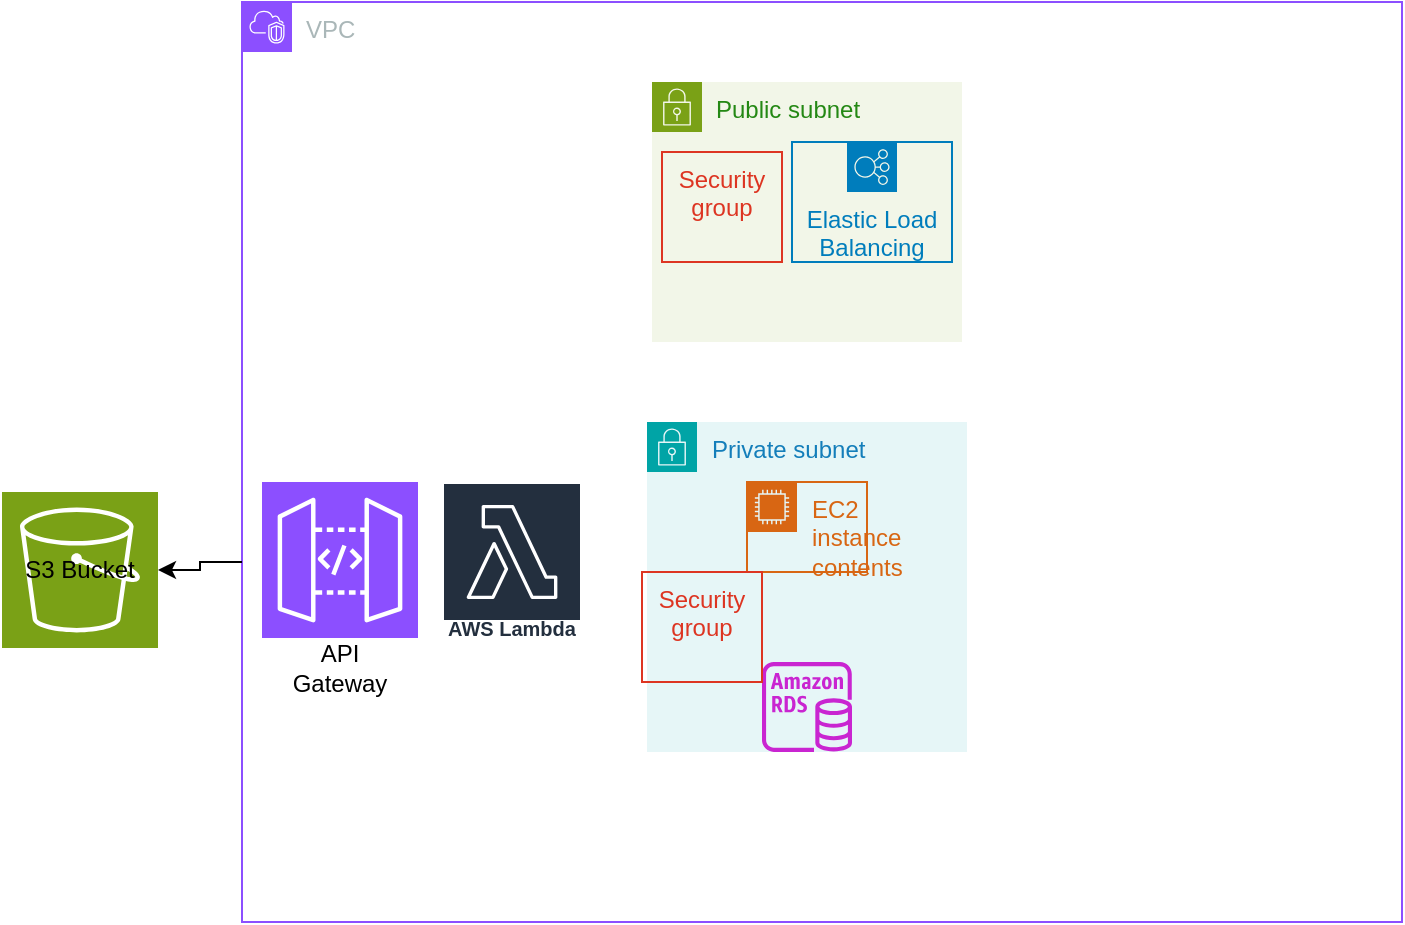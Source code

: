 <mxfile version="24.8.8">
  <diagram name="Page-1" id="ETWzTAdzXR2MKcwYYJfm">
    <mxGraphModel dx="1434" dy="784" grid="1" gridSize="10" guides="1" tooltips="1" connect="1" arrows="1" fold="1" page="1" pageScale="1" pageWidth="850" pageHeight="1100" math="0" shadow="0">
      <root>
        <mxCell id="0" />
        <mxCell id="1" parent="0" />
        <mxCell id="84OO69PC0VUOmy7peTBh-3" value="VPC" style="points=[[0,0],[0.25,0],[0.5,0],[0.75,0],[1,0],[1,0.25],[1,0.5],[1,0.75],[1,1],[0.75,1],[0.5,1],[0.25,1],[0,1],[0,0.75],[0,0.5],[0,0.25]];outlineConnect=0;gradientColor=none;html=1;whiteSpace=wrap;fontSize=12;fontStyle=0;container=1;pointerEvents=0;collapsible=0;recursiveResize=0;shape=mxgraph.aws4.group;grIcon=mxgraph.aws4.group_vpc2;strokeColor=#8C4FFF;fillColor=none;verticalAlign=top;align=left;spacingLeft=30;fontColor=#AAB7B8;dashed=0;" vertex="1" parent="1">
          <mxGeometry x="150" y="160" width="580" height="460" as="geometry" />
        </mxCell>
        <mxCell id="84OO69PC0VUOmy7peTBh-6" value="Public subnet" style="points=[[0,0],[0.25,0],[0.5,0],[0.75,0],[1,0],[1,0.25],[1,0.5],[1,0.75],[1,1],[0.75,1],[0.5,1],[0.25,1],[0,1],[0,0.75],[0,0.5],[0,0.25]];outlineConnect=0;gradientColor=none;html=1;whiteSpace=wrap;fontSize=12;fontStyle=0;container=1;pointerEvents=0;collapsible=0;recursiveResize=0;shape=mxgraph.aws4.group;grIcon=mxgraph.aws4.group_security_group;grStroke=0;strokeColor=#7AA116;fillColor=#F2F6E8;verticalAlign=top;align=left;spacingLeft=30;fontColor=#248814;dashed=0;" vertex="1" parent="84OO69PC0VUOmy7peTBh-3">
          <mxGeometry x="205" y="40" width="155" height="130" as="geometry" />
        </mxCell>
        <mxCell id="84OO69PC0VUOmy7peTBh-8" value="Elastic Load Balancing" style="sketch=0;outlineConnect=0;gradientColor=none;html=1;whiteSpace=wrap;fontSize=12;fontStyle=0;shape=mxgraph.aws4.groupCenter;grIcon=mxgraph.aws4.group_elastic_load_balancing;grStroke=1;strokeColor=#007DBC;fillColor=none;verticalAlign=top;align=center;fontColor=#007DBC;dashed=0;spacingTop=25;" vertex="1" parent="84OO69PC0VUOmy7peTBh-6">
          <mxGeometry x="70" y="30" width="80" height="60" as="geometry" />
        </mxCell>
        <mxCell id="84OO69PC0VUOmy7peTBh-7" value="Private subnet" style="points=[[0,0],[0.25,0],[0.5,0],[0.75,0],[1,0],[1,0.25],[1,0.5],[1,0.75],[1,1],[0.75,1],[0.5,1],[0.25,1],[0,1],[0,0.75],[0,0.5],[0,0.25]];outlineConnect=0;gradientColor=none;html=1;whiteSpace=wrap;fontSize=12;fontStyle=0;container=1;pointerEvents=0;collapsible=0;recursiveResize=0;shape=mxgraph.aws4.group;grIcon=mxgraph.aws4.group_security_group;grStroke=0;strokeColor=#00A4A6;fillColor=#E6F6F7;verticalAlign=top;align=left;spacingLeft=30;fontColor=#147EBA;dashed=0;" vertex="1" parent="84OO69PC0VUOmy7peTBh-3">
          <mxGeometry x="202.5" y="210" width="160" height="165" as="geometry" />
        </mxCell>
        <mxCell id="84OO69PC0VUOmy7peTBh-9" value="EC2 instance contents" style="points=[[0,0],[0.25,0],[0.5,0],[0.75,0],[1,0],[1,0.25],[1,0.5],[1,0.75],[1,1],[0.75,1],[0.5,1],[0.25,1],[0,1],[0,0.75],[0,0.5],[0,0.25]];outlineConnect=0;gradientColor=none;html=1;whiteSpace=wrap;fontSize=12;fontStyle=0;container=1;pointerEvents=0;collapsible=0;recursiveResize=0;shape=mxgraph.aws4.group;grIcon=mxgraph.aws4.group_ec2_instance_contents;strokeColor=#D86613;fillColor=none;verticalAlign=top;align=left;spacingLeft=30;fontColor=#D86613;dashed=0;" vertex="1" parent="84OO69PC0VUOmy7peTBh-7">
          <mxGeometry x="50" y="30" width="60" height="45" as="geometry" />
        </mxCell>
        <mxCell id="84OO69PC0VUOmy7peTBh-10" value="" style="sketch=0;outlineConnect=0;fontColor=#232F3E;gradientColor=none;fillColor=#C925D1;strokeColor=none;dashed=0;verticalLabelPosition=bottom;verticalAlign=top;align=center;html=1;fontSize=12;fontStyle=0;aspect=fixed;pointerEvents=1;shape=mxgraph.aws4.rds_instance;" vertex="1" parent="84OO69PC0VUOmy7peTBh-7">
          <mxGeometry x="57.5" y="120" width="45" height="45" as="geometry" />
        </mxCell>
        <mxCell id="84OO69PC0VUOmy7peTBh-22" value="Security group" style="fillColor=none;strokeColor=#DD3522;verticalAlign=top;fontStyle=0;fontColor=#DD3522;whiteSpace=wrap;html=1;" vertex="1" parent="84OO69PC0VUOmy7peTBh-7">
          <mxGeometry x="-2.5" y="75" width="60" height="55" as="geometry" />
        </mxCell>
        <mxCell id="84OO69PC0VUOmy7peTBh-14" value="AWS Lambda" style="sketch=0;outlineConnect=0;fontColor=#232F3E;gradientColor=none;strokeColor=#ffffff;fillColor=#232F3E;dashed=0;verticalLabelPosition=middle;verticalAlign=bottom;align=center;html=1;whiteSpace=wrap;fontSize=10;fontStyle=1;spacing=3;shape=mxgraph.aws4.productIcon;prIcon=mxgraph.aws4.lambda;" vertex="1" parent="84OO69PC0VUOmy7peTBh-3">
          <mxGeometry x="100" y="240" width="70" height="83" as="geometry" />
        </mxCell>
        <mxCell id="84OO69PC0VUOmy7peTBh-15" value="" style="sketch=0;points=[[0,0,0],[0.25,0,0],[0.5,0,0],[0.75,0,0],[1,0,0],[0,1,0],[0.25,1,0],[0.5,1,0],[0.75,1,0],[1,1,0],[0,0.25,0],[0,0.5,0],[0,0.75,0],[1,0.25,0],[1,0.5,0],[1,0.75,0]];outlineConnect=0;fontColor=#232F3E;fillColor=#8C4FFF;strokeColor=#ffffff;dashed=0;verticalLabelPosition=bottom;verticalAlign=top;align=center;html=1;fontSize=12;fontStyle=0;aspect=fixed;shape=mxgraph.aws4.resourceIcon;resIcon=mxgraph.aws4.api_gateway;" vertex="1" parent="84OO69PC0VUOmy7peTBh-3">
          <mxGeometry x="10" y="240" width="78" height="78" as="geometry" />
        </mxCell>
        <mxCell id="84OO69PC0VUOmy7peTBh-16" value="API Gateway" style="text;html=1;align=center;verticalAlign=middle;whiteSpace=wrap;rounded=0;" vertex="1" parent="84OO69PC0VUOmy7peTBh-3">
          <mxGeometry x="19" y="318" width="60" height="30" as="geometry" />
        </mxCell>
        <mxCell id="84OO69PC0VUOmy7peTBh-17" value="Security group" style="fillColor=none;strokeColor=#DD3522;verticalAlign=top;fontStyle=0;fontColor=#DD3522;whiteSpace=wrap;html=1;" vertex="1" parent="84OO69PC0VUOmy7peTBh-3">
          <mxGeometry x="210" y="75" width="60" height="55" as="geometry" />
        </mxCell>
        <mxCell id="84OO69PC0VUOmy7peTBh-11" value="" style="sketch=0;points=[[0,0,0],[0.25,0,0],[0.5,0,0],[0.75,0,0],[1,0,0],[0,1,0],[0.25,1,0],[0.5,1,0],[0.75,1,0],[1,1,0],[0,0.25,0],[0,0.5,0],[0,0.75,0],[1,0.25,0],[1,0.5,0],[1,0.75,0]];outlineConnect=0;fontColor=#232F3E;fillColor=#7AA116;strokeColor=#ffffff;dashed=0;verticalLabelPosition=bottom;verticalAlign=top;align=center;html=1;fontSize=12;fontStyle=0;aspect=fixed;shape=mxgraph.aws4.resourceIcon;resIcon=mxgraph.aws4.s3;" vertex="1" parent="1">
          <mxGeometry x="30" y="405" width="78" height="78" as="geometry" />
        </mxCell>
        <mxCell id="84OO69PC0VUOmy7peTBh-12" style="edgeStyle=orthogonalEdgeStyle;rounded=0;orthogonalLoop=1;jettySize=auto;html=1;entryX=1;entryY=0.5;entryDx=0;entryDy=0;entryPerimeter=0;" edge="1" parent="1" source="84OO69PC0VUOmy7peTBh-3" target="84OO69PC0VUOmy7peTBh-11">
          <mxGeometry relative="1" as="geometry">
            <Array as="points">
              <mxPoint x="129" y="440" />
              <mxPoint x="129" y="444" />
            </Array>
          </mxGeometry>
        </mxCell>
        <mxCell id="84OO69PC0VUOmy7peTBh-13" value="S3 Bucket" style="text;html=1;align=center;verticalAlign=middle;whiteSpace=wrap;rounded=0;" vertex="1" parent="1">
          <mxGeometry x="39" y="429" width="60" height="30" as="geometry" />
        </mxCell>
      </root>
    </mxGraphModel>
  </diagram>
</mxfile>

